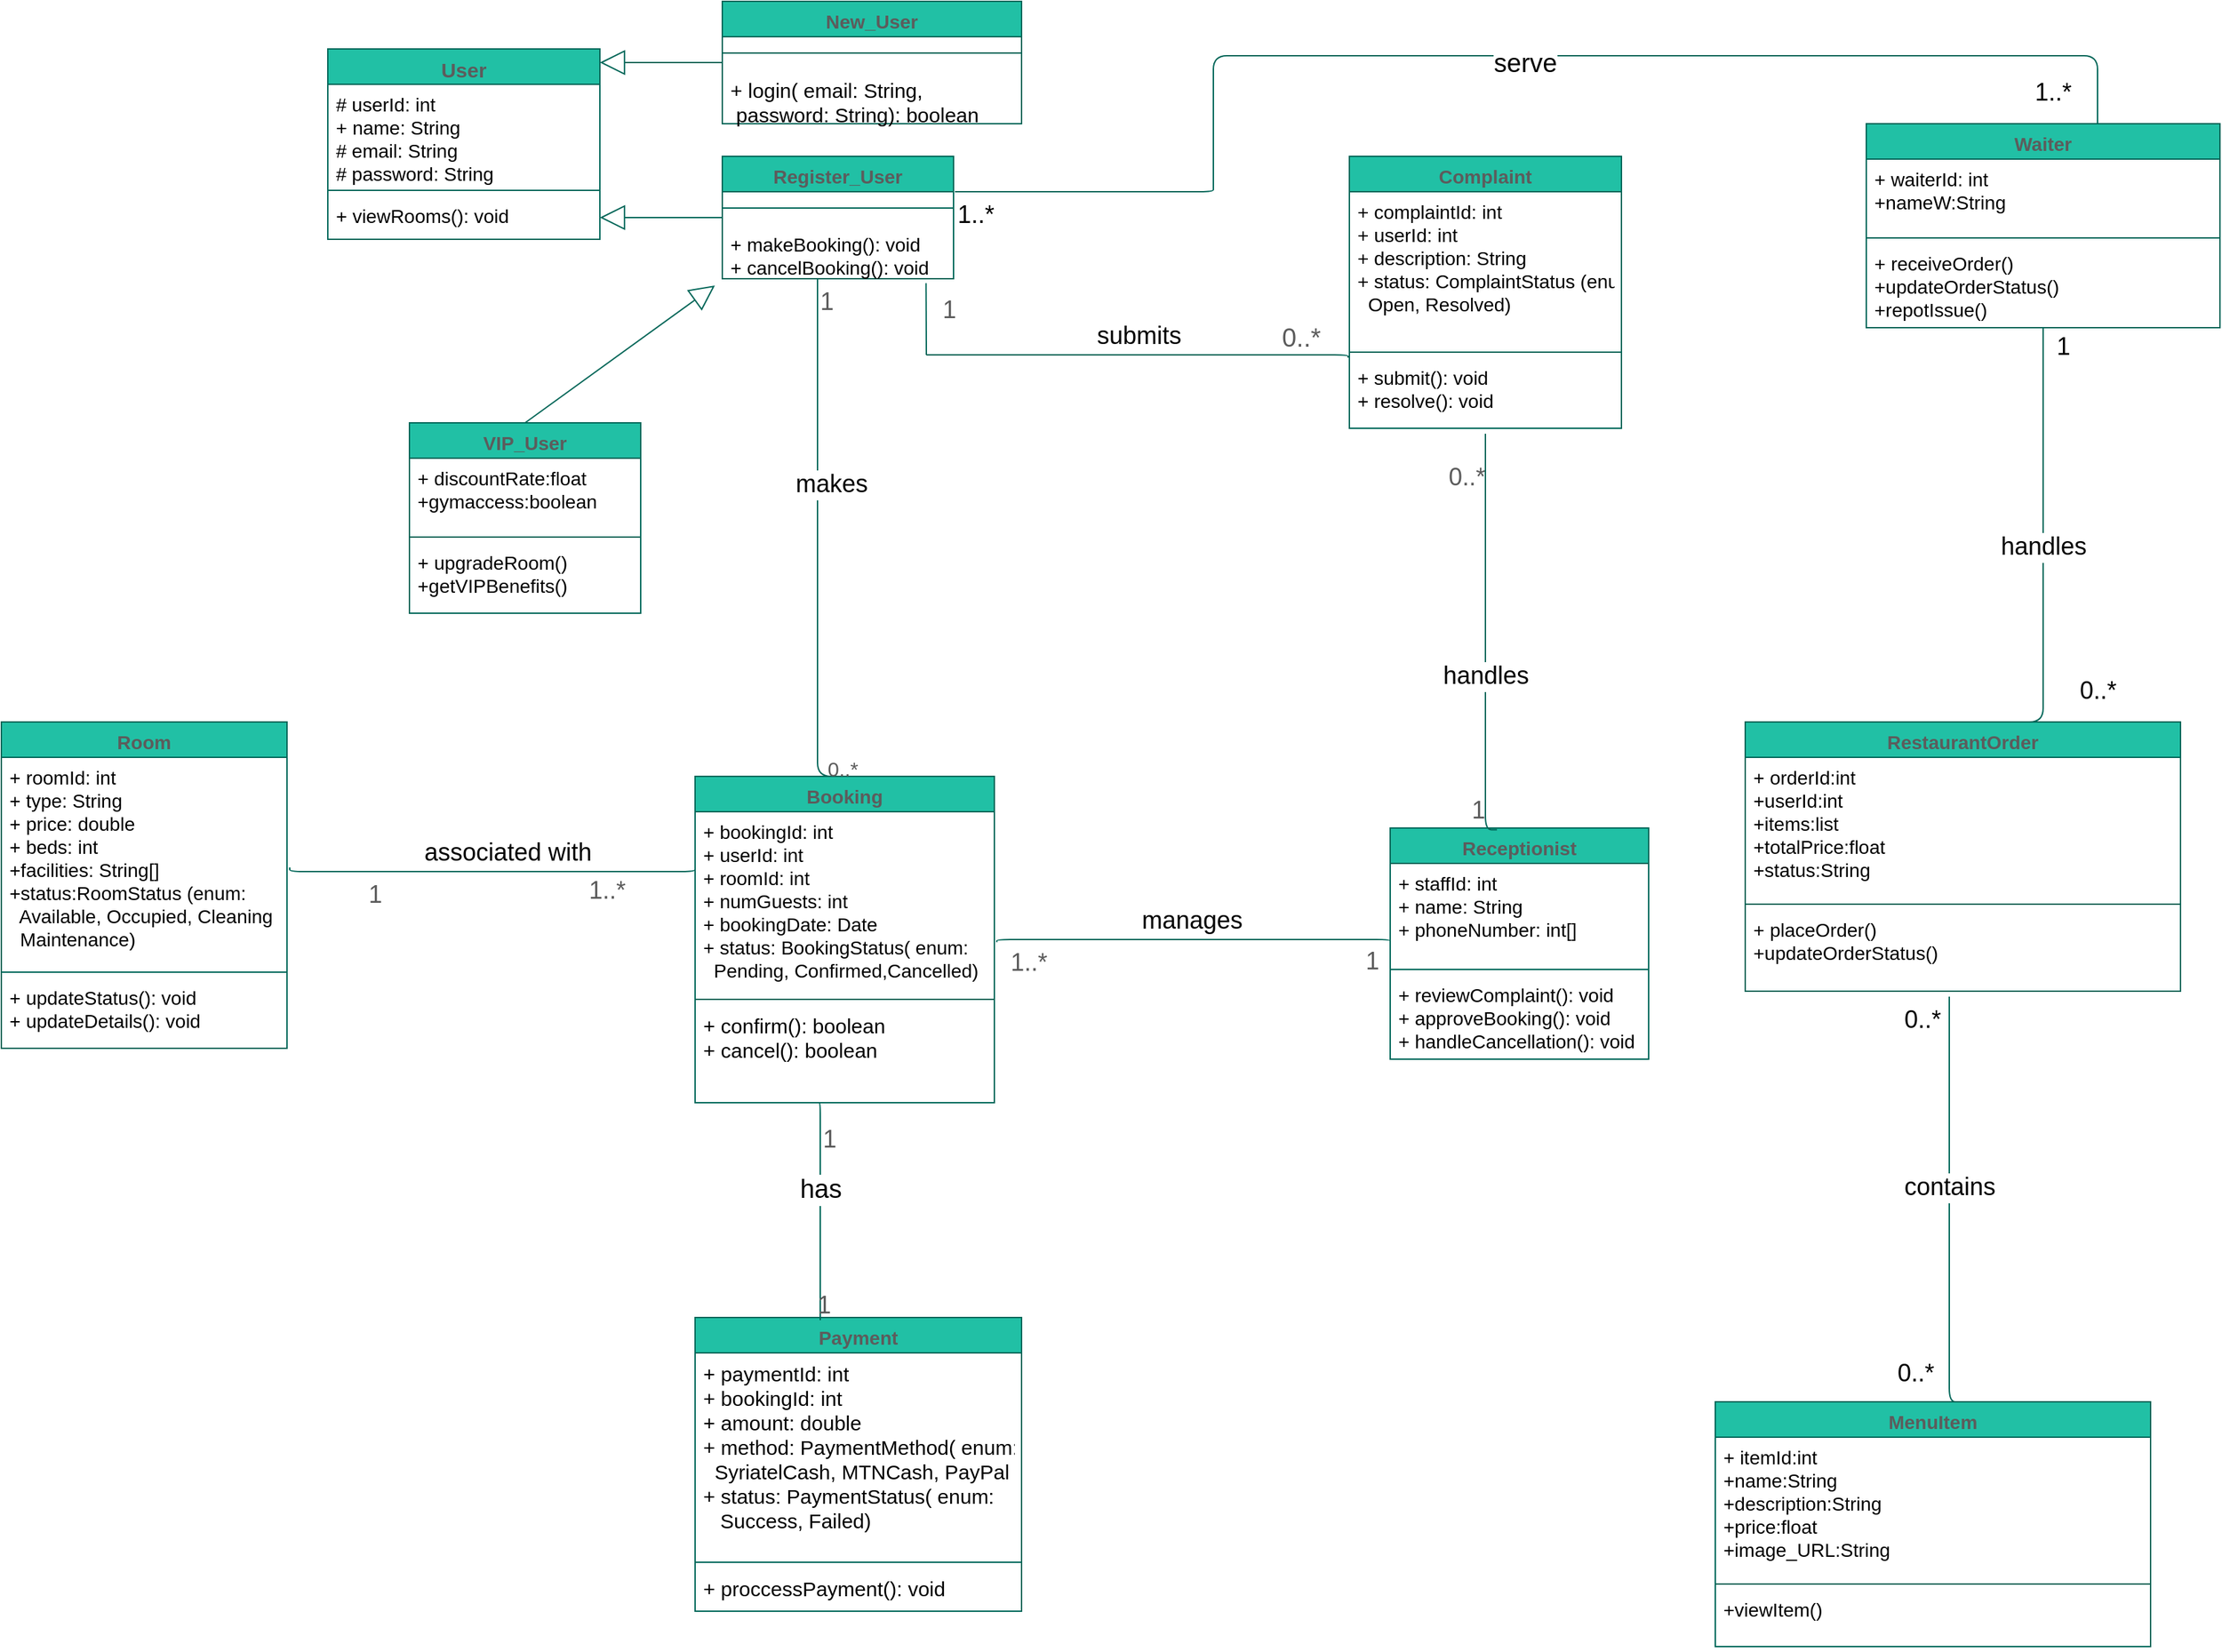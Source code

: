 <mxfile version="14.1.8" type="device"><diagram id="Y1q8_i9VZeEn_VYLSMni" name="Page-1"><mxGraphModel dx="2980" dy="1235" grid="1" gridSize="10" guides="1" tooltips="1" connect="1" arrows="1" fold="1" page="1" pageScale="1" pageWidth="850" pageHeight="1100" math="0" shadow="0"><root><mxCell id="0"/><mxCell id="1" parent="0"/><mxCell id="dWvOHqwT_KeiHxxu5y2F-1" value="Room" style="swimlane;fontStyle=1;align=center;verticalAlign=top;childLayout=stackLayout;horizontal=1;startSize=26;horizontalStack=0;resizeParent=1;resizeParentMax=0;resizeLast=0;collapsible=1;marginBottom=0;fontSize=14;fillColor=#21C0A5;strokeColor=#006658;fontColor=#5C5C5C;" parent="1" vertex="1"><mxGeometry x="-520" y="550" width="210" height="240" as="geometry"/></mxCell><mxCell id="dWvOHqwT_KeiHxxu5y2F-2" value="+ roomId: int&#10;+ type: String&#10;+ price: double&#10;+ beds: int&#10;+facilities: String[]&#10;+status:RoomStatus (enum:&#10;  Available, Occupied, Cleaning&#10;  Maintenance)&#10;" style="text;strokeColor=none;fillColor=none;align=left;verticalAlign=top;spacingLeft=4;spacingRight=4;overflow=hidden;rotatable=0;points=[[0,0.5],[1,0.5]];portConstraint=eastwest;fontSize=14;" parent="dWvOHqwT_KeiHxxu5y2F-1" vertex="1"><mxGeometry y="26" width="210" height="154" as="geometry"/></mxCell><mxCell id="dWvOHqwT_KeiHxxu5y2F-3" value="" style="line;strokeWidth=1;fillColor=none;align=left;verticalAlign=middle;spacingTop=-1;spacingLeft=3;spacingRight=3;rotatable=0;labelPosition=right;points=[];portConstraint=eastwest;strokeColor=#006658;fontColor=#5C5C5C;" parent="dWvOHqwT_KeiHxxu5y2F-1" vertex="1"><mxGeometry y="180" width="210" height="8" as="geometry"/></mxCell><mxCell id="dWvOHqwT_KeiHxxu5y2F-4" value="+ updateStatus(): void&#10;+ updateDetails(): void" style="text;strokeColor=none;fillColor=none;align=left;verticalAlign=top;spacingLeft=4;spacingRight=4;overflow=hidden;rotatable=0;points=[[0,0.5],[1,0.5]];portConstraint=eastwest;fontSize=14;" parent="dWvOHqwT_KeiHxxu5y2F-1" vertex="1"><mxGeometry y="188" width="210" height="52" as="geometry"/></mxCell><mxCell id="dWvOHqwT_KeiHxxu5y2F-5" value="New_User" style="swimlane;fontStyle=1;align=center;verticalAlign=top;childLayout=stackLayout;horizontal=1;startSize=26;horizontalStack=0;resizeParent=1;resizeParentMax=0;resizeLast=0;collapsible=1;marginBottom=0;fontSize=14;fillColor=#21C0A5;strokeColor=#006658;fontColor=#5C5C5C;" parent="1" vertex="1"><mxGeometry x="10" y="20" width="220" height="90" as="geometry"/></mxCell><mxCell id="3VrKQNDNuPOb6Pwf9vE1-2" value="" style="line;strokeWidth=1;fillColor=none;align=left;verticalAlign=middle;spacingTop=-1;spacingLeft=3;spacingRight=3;rotatable=0;labelPosition=right;points=[];portConstraint=eastwest;strokeColor=#006658;fontColor=#5C5C5C;" parent="dWvOHqwT_KeiHxxu5y2F-5" vertex="1"><mxGeometry y="26" width="220" height="24" as="geometry"/></mxCell><mxCell id="dWvOHqwT_KeiHxxu5y2F-6" value="+ login( email: String,&#10; password: String): boolean" style="text;strokeColor=none;fillColor=none;align=left;verticalAlign=top;spacingLeft=4;spacingRight=4;overflow=hidden;rotatable=0;points=[[0,0.5],[1,0.5]];portConstraint=eastwest;fontSize=15;" parent="dWvOHqwT_KeiHxxu5y2F-5" vertex="1"><mxGeometry y="50" width="220" height="40" as="geometry"/></mxCell><mxCell id="dWvOHqwT_KeiHxxu5y2F-9" value="Booking" style="swimlane;fontStyle=1;align=center;verticalAlign=top;childLayout=stackLayout;horizontal=1;startSize=26;horizontalStack=0;resizeParent=1;resizeParentMax=0;resizeLast=0;collapsible=1;marginBottom=0;fontSize=14;fillColor=#21C0A5;strokeColor=#006658;fontColor=#5C5C5C;" parent="1" vertex="1"><mxGeometry x="-10" y="590" width="220" height="240" as="geometry"/></mxCell><mxCell id="dWvOHqwT_KeiHxxu5y2F-10" value="+ bookingId: int&#10;+ userId: int&#10;+ roomId: int&#10;+ numGuests: int&#10;+ bookingDate: Date&#10;+ status: BookingStatus( enum:&#10;  Pending, Confirmed,Cancelled) " style="text;strokeColor=none;fillColor=none;align=left;verticalAlign=top;spacingLeft=4;spacingRight=4;overflow=hidden;rotatable=0;points=[[0,0.5],[1,0.5]];portConstraint=eastwest;fontSize=14;" parent="dWvOHqwT_KeiHxxu5y2F-9" vertex="1"><mxGeometry y="26" width="220" height="134" as="geometry"/></mxCell><mxCell id="dWvOHqwT_KeiHxxu5y2F-11" value="" style="line;strokeWidth=1;fillColor=none;align=left;verticalAlign=middle;spacingTop=-1;spacingLeft=3;spacingRight=3;rotatable=0;labelPosition=right;points=[];portConstraint=eastwest;strokeColor=#006658;fontColor=#5C5C5C;" parent="dWvOHqwT_KeiHxxu5y2F-9" vertex="1"><mxGeometry y="160" width="220" height="8" as="geometry"/></mxCell><mxCell id="dWvOHqwT_KeiHxxu5y2F-12" value="+ confirm(): boolean&#10;+ cancel(): boolean " style="text;strokeColor=none;fillColor=none;align=left;verticalAlign=top;spacingLeft=4;spacingRight=4;overflow=hidden;rotatable=0;points=[[0,0.5],[1,0.5]];portConstraint=eastwest;fontSize=15;" parent="dWvOHqwT_KeiHxxu5y2F-9" vertex="1"><mxGeometry y="168" width="220" height="72" as="geometry"/></mxCell><mxCell id="dWvOHqwT_KeiHxxu5y2F-13" value="Complaint" style="swimlane;fontStyle=1;align=center;verticalAlign=top;childLayout=stackLayout;horizontal=1;startSize=26;horizontalStack=0;resizeParent=1;resizeParentMax=0;resizeLast=0;collapsible=1;marginBottom=0;fontSize=14;fillColor=#21C0A5;strokeColor=#006658;fontColor=#5C5C5C;" parent="1" vertex="1"><mxGeometry x="471" y="134" width="200" height="200" as="geometry"/></mxCell><mxCell id="rPTzQCYyC9vQaq5byMKN-9" value="+ complaintId: int&#10;+ userId: int&#10;+ description: String&#10;+ status: ComplaintStatus (enum:&#10;  Open, Resolved)" style="text;strokeColor=none;fillColor=none;align=left;verticalAlign=top;spacingLeft=4;spacingRight=4;overflow=hidden;rotatable=0;points=[[0,0.5],[1,0.5]];portConstraint=eastwest;fontSize=14;" parent="dWvOHqwT_KeiHxxu5y2F-13" vertex="1"><mxGeometry y="26" width="200" height="114" as="geometry"/></mxCell><mxCell id="dWvOHqwT_KeiHxxu5y2F-15" value="" style="line;strokeWidth=1;fillColor=none;align=left;verticalAlign=middle;spacingTop=-1;spacingLeft=3;spacingRight=3;rotatable=0;labelPosition=right;points=[];portConstraint=eastwest;strokeColor=#006658;fontColor=#5C5C5C;" parent="dWvOHqwT_KeiHxxu5y2F-13" vertex="1"><mxGeometry y="140" width="200" height="8" as="geometry"/></mxCell><mxCell id="dWvOHqwT_KeiHxxu5y2F-16" value="+ submit(): void&#10;+ resolve(): void" style="text;strokeColor=none;fillColor=none;align=left;verticalAlign=top;spacingLeft=4;spacingRight=4;overflow=hidden;rotatable=0;points=[[0,0.5],[1,0.5]];portConstraint=eastwest;fontSize=14;" parent="dWvOHqwT_KeiHxxu5y2F-13" vertex="1"><mxGeometry y="148" width="200" height="52" as="geometry"/></mxCell><mxCell id="dWvOHqwT_KeiHxxu5y2F-17" value="Receptionist" style="swimlane;fontStyle=1;align=center;verticalAlign=top;childLayout=stackLayout;horizontal=1;startSize=26;horizontalStack=0;resizeParent=1;resizeParentMax=0;resizeLast=0;collapsible=1;marginBottom=0;fontSize=14;fillColor=#21C0A5;strokeColor=#006658;fontColor=#5C5C5C;" parent="1" vertex="1"><mxGeometry x="501" y="628" width="190" height="170" as="geometry"/></mxCell><mxCell id="dWvOHqwT_KeiHxxu5y2F-18" value="+ staffId: int&#10;+ name: String&#10;+ phoneNumber: int[]" style="text;strokeColor=none;fillColor=none;align=left;verticalAlign=top;spacingLeft=4;spacingRight=4;overflow=hidden;rotatable=0;points=[[0,0.5],[1,0.5]];portConstraint=eastwest;fontSize=14;" parent="dWvOHqwT_KeiHxxu5y2F-17" vertex="1"><mxGeometry y="26" width="190" height="74" as="geometry"/></mxCell><mxCell id="dWvOHqwT_KeiHxxu5y2F-19" value="" style="line;strokeWidth=1;fillColor=none;align=left;verticalAlign=middle;spacingTop=-1;spacingLeft=3;spacingRight=3;rotatable=0;labelPosition=right;points=[];portConstraint=eastwest;strokeColor=#006658;fontColor=#5C5C5C;" parent="dWvOHqwT_KeiHxxu5y2F-17" vertex="1"><mxGeometry y="100" width="190" height="8" as="geometry"/></mxCell><mxCell id="dWvOHqwT_KeiHxxu5y2F-20" value="+ reviewComplaint(): void&#10;+ approveBooking(): void&#10;+ handleCancellation(): void" style="text;strokeColor=none;fillColor=none;align=left;verticalAlign=top;spacingLeft=4;spacingRight=4;overflow=hidden;rotatable=0;points=[[0,0.5],[1,0.5]];portConstraint=eastwest;fontSize=14;" parent="dWvOHqwT_KeiHxxu5y2F-17" vertex="1"><mxGeometry y="108" width="190" height="62" as="geometry"/></mxCell><mxCell id="dWvOHqwT_KeiHxxu5y2F-21" value="Register_User" style="swimlane;fontStyle=1;align=center;verticalAlign=top;childLayout=stackLayout;horizontal=1;startSize=26;horizontalStack=0;resizeParent=1;resizeParentMax=0;resizeLast=0;collapsible=1;marginBottom=0;fontSize=14;fillColor=#21C0A5;strokeColor=#006658;fontColor=#5C5C5C;" parent="1" vertex="1"><mxGeometry x="10" y="134" width="170" height="90" as="geometry"/></mxCell><mxCell id="3VrKQNDNuPOb6Pwf9vE1-1" value="" style="line;strokeWidth=1;fillColor=none;align=left;verticalAlign=middle;spacingTop=-1;spacingLeft=3;spacingRight=3;rotatable=0;labelPosition=right;points=[];portConstraint=eastwest;strokeColor=#006658;fontColor=#5C5C5C;" parent="dWvOHqwT_KeiHxxu5y2F-21" vertex="1"><mxGeometry y="26" width="170" height="24" as="geometry"/></mxCell><mxCell id="dWvOHqwT_KeiHxxu5y2F-22" value="+ makeBooking(): void&#10;+ cancelBooking(): void" style="text;strokeColor=none;fillColor=none;align=left;verticalAlign=top;spacingLeft=4;spacingRight=4;overflow=hidden;rotatable=0;points=[[0,0.5],[1,0.5]];portConstraint=eastwest;fontSize=14;" parent="dWvOHqwT_KeiHxxu5y2F-21" vertex="1"><mxGeometry y="50" width="170" height="40" as="geometry"/></mxCell><mxCell id="dWvOHqwT_KeiHxxu5y2F-33" value="Payment" style="swimlane;fontStyle=1;align=center;verticalAlign=top;childLayout=stackLayout;horizontal=1;startSize=26;horizontalStack=0;resizeParent=1;resizeParentMax=0;resizeLast=0;collapsible=1;marginBottom=0;fontSize=14;fillColor=#21C0A5;strokeColor=#006658;fontColor=#5C5C5C;" parent="1" vertex="1"><mxGeometry x="-10" y="988" width="240" height="216" as="geometry"/></mxCell><mxCell id="dWvOHqwT_KeiHxxu5y2F-34" value="+ paymentId: int&#10;+ bookingId: int&#10;+ amount: double&#10;+ method: PaymentMethod( enum:&#10;  SyriatelCash, MTNCash, PayPal ) &#10;+ status: PaymentStatus( enum:&#10;   Success, Failed)" style="text;strokeColor=none;fillColor=none;align=left;verticalAlign=top;spacingLeft=4;spacingRight=4;overflow=hidden;rotatable=0;points=[[0,0.5],[1,0.5]];portConstraint=eastwest;fontSize=15;" parent="dWvOHqwT_KeiHxxu5y2F-33" vertex="1"><mxGeometry y="26" width="240" height="150" as="geometry"/></mxCell><mxCell id="dWvOHqwT_KeiHxxu5y2F-35" value="" style="line;strokeWidth=1;fillColor=none;align=left;verticalAlign=middle;spacingTop=-1;spacingLeft=3;spacingRight=3;rotatable=0;labelPosition=right;points=[];portConstraint=eastwest;strokeColor=#006658;fontColor=#5C5C5C;" parent="dWvOHqwT_KeiHxxu5y2F-33" vertex="1"><mxGeometry y="176" width="240" height="8" as="geometry"/></mxCell><mxCell id="dWvOHqwT_KeiHxxu5y2F-36" value="+ proccessPayment(): void" style="text;strokeColor=none;fillColor=none;align=left;verticalAlign=top;spacingLeft=4;spacingRight=4;overflow=hidden;rotatable=0;points=[[0,0.5],[1,0.5]];portConstraint=eastwest;fontSize=15;" parent="dWvOHqwT_KeiHxxu5y2F-33" vertex="1"><mxGeometry y="184" width="240" height="32" as="geometry"/></mxCell><mxCell id="dWvOHqwT_KeiHxxu5y2F-41" value="User" style="swimlane;fontStyle=1;align=center;verticalAlign=top;childLayout=stackLayout;horizontal=1;startSize=26;horizontalStack=0;resizeParent=1;resizeParentMax=0;resizeLast=0;collapsible=1;marginBottom=0;fontSize=15;fillColor=#21C0A5;strokeColor=#006658;fontColor=#5C5C5C;" parent="1" vertex="1"><mxGeometry x="-280" y="55" width="200" height="140" as="geometry"/></mxCell><mxCell id="dWvOHqwT_KeiHxxu5y2F-42" value="# userId: int&#10;+ name: String&#10;# email: String&#10;# password: String" style="text;strokeColor=none;fillColor=none;align=left;verticalAlign=top;spacingLeft=4;spacingRight=4;overflow=hidden;rotatable=0;points=[[0,0.5],[1,0.5]];portConstraint=eastwest;fontSize=14;" parent="dWvOHqwT_KeiHxxu5y2F-41" vertex="1"><mxGeometry y="26" width="200" height="74" as="geometry"/></mxCell><mxCell id="dWvOHqwT_KeiHxxu5y2F-43" value="" style="line;strokeWidth=1;fillColor=none;align=left;verticalAlign=middle;spacingTop=-1;spacingLeft=3;spacingRight=3;rotatable=0;labelPosition=right;points=[];portConstraint=eastwest;strokeColor=#006658;fontColor=#5C5C5C;" parent="dWvOHqwT_KeiHxxu5y2F-41" vertex="1"><mxGeometry y="100" width="200" height="8" as="geometry"/></mxCell><mxCell id="dWvOHqwT_KeiHxxu5y2F-44" value="+ viewRooms(): void&#10;" style="text;strokeColor=none;fillColor=none;align=left;verticalAlign=top;spacingLeft=4;spacingRight=4;overflow=hidden;rotatable=0;points=[[0,0.5],[1,0.5]];portConstraint=eastwest;fontSize=14;" parent="dWvOHqwT_KeiHxxu5y2F-41" vertex="1"><mxGeometry y="108" width="200" height="32" as="geometry"/></mxCell><mxCell id="SFLS0e352bpf1JGbI5uX-3" value="Extends" style="endArrow=block;endSize=16;endFill=0;html=1;noLabel=1;fontColor=#5C5C5C;exitX=0;exitY=0.5;exitDx=0;exitDy=0;entryX=1;entryY=0.5;entryDx=0;entryDy=0;strokeColor=#006658;" parent="1" source="dWvOHqwT_KeiHxxu5y2F-21" target="dWvOHqwT_KeiHxxu5y2F-44" edge="1"><mxGeometry x="-0.104" y="-12" width="160" relative="1" as="geometry"><mxPoint x="260" y="270" as="sourcePoint"/><mxPoint x="220" y="174" as="targetPoint"/><mxPoint as="offset"/></mxGeometry></mxCell><mxCell id="SFLS0e352bpf1JGbI5uX-1" value="Extends" style="endArrow=block;endSize=16;endFill=0;html=1;noLabel=1;fontColor=#5C5C5C;exitX=0;exitY=0.5;exitDx=0;exitDy=0;strokeColor=#006658;" parent="1" source="dWvOHqwT_KeiHxxu5y2F-5" edge="1"><mxGeometry width="160" relative="1" as="geometry"><mxPoint x="70" y="270" as="sourcePoint"/><mxPoint x="-80" y="65" as="targetPoint"/></mxGeometry></mxCell><mxCell id="SFLS0e352bpf1JGbI5uX-4" value="&lt;font style=&quot;font-size: 18px&quot; color=&quot;#000000&quot;&gt;associated with&lt;/font&gt;" style="verticalAlign=bottom;html=1;endArrow=none;edgeStyle=orthogonalEdgeStyle;fontColor=#5C5C5C;strokeColor=#006658;" parent="1" edge="1"><mxGeometry x="0.067" relative="1" as="geometry"><mxPoint x="-308" y="657" as="sourcePoint"/><mxPoint x="-10" y="657" as="targetPoint"/><Array as="points"><mxPoint x="-10" y="660"/></Array><mxPoint x="1" as="offset"/></mxGeometry></mxCell><mxCell id="SFLS0e352bpf1JGbI5uX-5" value="&lt;font style=&quot;font-size: 18px&quot;&gt;1..*&lt;/font&gt;" style="resizable=0;html=1;align=left;verticalAlign=top;labelBackgroundColor=none;fontSize=15;fillColor=#21C0A5;strokeColor=#006658;fontColor=#5C5C5C;" parent="SFLS0e352bpf1JGbI5uX-4" connectable="0" vertex="1"><mxGeometry x="-1" relative="1" as="geometry"><mxPoint x="218.48" y="0.38" as="offset"/></mxGeometry></mxCell><mxCell id="SFLS0e352bpf1JGbI5uX-6" value="property2" style="resizable=0;html=1;align=left;verticalAlign=bottom;labelBackgroundColor=none;fontSize=10;noLabel=1;fontColor=#5C5C5C;fillColor=#21C0A5;strokeColor=#006658;" parent="SFLS0e352bpf1JGbI5uX-4" connectable="0" vertex="1"><mxGeometry x="-1" relative="1" as="geometry"/></mxCell><mxCell id="SFLS0e352bpf1JGbI5uX-7" value="&lt;font style=&quot;font-size: 18px&quot;&gt;1&lt;/font&gt;" style="resizable=0;html=1;align=right;verticalAlign=top;labelBackgroundColor=none;fontSize=10;fillColor=#21C0A5;strokeColor=#006658;fontColor=#5C5C5C;" parent="SFLS0e352bpf1JGbI5uX-4" connectable="0" vertex="1"><mxGeometry x="0.9" relative="1" as="geometry"><mxPoint x="-217.12" as="offset"/></mxGeometry></mxCell><mxCell id="SFLS0e352bpf1JGbI5uX-8" value="property1" style="resizable=0;html=1;align=right;verticalAlign=bottom;labelBackgroundColor=none;fontSize=10;noLabel=1;fontColor=#5C5C5C;fillColor=#21C0A5;strokeColor=#006658;" parent="SFLS0e352bpf1JGbI5uX-4" connectable="0" vertex="1"><mxGeometry x="0.9" relative="1" as="geometry"><mxPoint y="88" as="offset"/></mxGeometry></mxCell><mxCell id="SFLS0e352bpf1JGbI5uX-10" value="&lt;font style=&quot;font-size: 18px;&quot;&gt;makes&lt;/font&gt;" style="verticalAlign=bottom;html=1;endArrow=none;edgeStyle=orthogonalEdgeStyle;entryX=0.5;entryY=0;entryDx=0;entryDy=0;fontSize=18;strokeColor=#006658;" parent="1" target="dWvOHqwT_KeiHxxu5y2F-9" edge="1"><mxGeometry x="-0.14" y="10" relative="1" as="geometry"><mxPoint x="80" y="224" as="sourcePoint"/><mxPoint x="609" y="310" as="targetPoint"/><mxPoint y="-1" as="offset"/><Array as="points"><mxPoint x="80" y="590"/></Array></mxGeometry></mxCell><mxCell id="SFLS0e352bpf1JGbI5uX-11" value="&lt;font style=&quot;font-size: 18px&quot;&gt;1&lt;/font&gt;" style="resizable=0;html=1;align=left;verticalAlign=top;labelBackgroundColor=none;fontSize=10;fillColor=#21C0A5;strokeColor=#006658;fontColor=#5C5C5C;" parent="SFLS0e352bpf1JGbI5uX-10" connectable="0" vertex="1"><mxGeometry x="-1" relative="1" as="geometry"/></mxCell><mxCell id="SFLS0e352bpf1JGbI5uX-12" value="" style="resizable=0;html=1;align=left;verticalAlign=bottom;labelBackgroundColor=none;fontSize=10;fillColor=#21C0A5;strokeColor=#006658;fontColor=#5C5C5C;" parent="SFLS0e352bpf1JGbI5uX-10" connectable="0" vertex="1"><mxGeometry x="-1" relative="1" as="geometry"/></mxCell><mxCell id="SFLS0e352bpf1JGbI5uX-13" value="&lt;font style=&quot;font-size: 15px&quot;&gt;&amp;nbsp;0..*&lt;/font&gt;" style="resizable=0;html=1;align=right;verticalAlign=top;labelBackgroundColor=none;fontSize=10;fillColor=#21C0A5;strokeColor=#006658;fontColor=#5C5C5C;" parent="SFLS0e352bpf1JGbI5uX-10" connectable="0" vertex="1"><mxGeometry x="0.9" relative="1" as="geometry"><mxPoint x="30" y="-21.18" as="offset"/></mxGeometry></mxCell><mxCell id="SFLS0e352bpf1JGbI5uX-14" value="" style="resizable=0;html=1;align=right;verticalAlign=bottom;labelBackgroundColor=none;fontSize=10;fillColor=#21C0A5;strokeColor=#006658;fontColor=#5C5C5C;" parent="SFLS0e352bpf1JGbI5uX-10" connectable="0" vertex="1"><mxGeometry x="0.9" relative="1" as="geometry"/></mxCell><mxCell id="SFLS0e352bpf1JGbI5uX-15" value="&lt;font style=&quot;font-size: 19px;&quot;&gt;has&lt;/font&gt;" style="verticalAlign=bottom;html=1;endArrow=none;edgeStyle=orthogonalEdgeStyle;fontSize=19;strokeColor=#006658;" parent="1" edge="1"><mxGeometry relative="1" as="geometry"><mxPoint x="82" y="830" as="sourcePoint"/><mxPoint x="82" y="990" as="targetPoint"/><Array as="points"><mxPoint x="80" y="830"/><mxPoint x="82" y="830"/></Array></mxGeometry></mxCell><mxCell id="SFLS0e352bpf1JGbI5uX-16" value="&lt;font style=&quot;font-size: 18px&quot;&gt;1&lt;/font&gt;" style="resizable=0;html=1;align=left;verticalAlign=top;labelBackgroundColor=none;fontSize=10;fillColor=#21C0A5;strokeColor=#006658;fontColor=#5C5C5C;" parent="SFLS0e352bpf1JGbI5uX-15" connectable="0" vertex="1"><mxGeometry x="-1" relative="1" as="geometry"><mxPoint y="10" as="offset"/></mxGeometry></mxCell><mxCell id="SFLS0e352bpf1JGbI5uX-17" value="&lt;font color=&quot;#ffffff&quot;&gt;property2&lt;/font&gt;" style="resizable=0;html=1;align=left;verticalAlign=bottom;labelBackgroundColor=none;fontSize=10;fillColor=#21C0A5;strokeColor=#006658;fontColor=#5C5C5C;" parent="SFLS0e352bpf1JGbI5uX-15" connectable="0" vertex="1"><mxGeometry x="-1" relative="1" as="geometry"/></mxCell><mxCell id="SFLS0e352bpf1JGbI5uX-18" value="" style="resizable=0;html=1;align=right;verticalAlign=top;labelBackgroundColor=none;fontSize=10;fillColor=#21C0A5;strokeColor=#006658;fontColor=#5C5C5C;" parent="SFLS0e352bpf1JGbI5uX-15" connectable="0" vertex="1"><mxGeometry x="0.9" relative="1" as="geometry"/></mxCell><mxCell id="SFLS0e352bpf1JGbI5uX-19" value="&lt;font style=&quot;font-size: 18px&quot;&gt;1&lt;/font&gt;" style="resizable=0;html=1;align=right;verticalAlign=bottom;labelBackgroundColor=none;fontSize=15;fillColor=#21C0A5;strokeColor=#006658;fontColor=#5C5C5C;" parent="SFLS0e352bpf1JGbI5uX-15" connectable="0" vertex="1"><mxGeometry x="0.9" relative="1" as="geometry"><mxPoint x="8" y="10.33" as="offset"/></mxGeometry></mxCell><mxCell id="SFLS0e352bpf1JGbI5uX-20" value="&lt;font style=&quot;font-size: 18px&quot;&gt;submits&lt;/font&gt;" style="verticalAlign=bottom;html=1;endArrow=none;edgeStyle=orthogonalEdgeStyle;fontSize=15;strokeColor=#006658;" parent="1" edge="1"><mxGeometry relative="1" as="geometry"><mxPoint x="160" y="280" as="sourcePoint"/><mxPoint x="470" y="282" as="targetPoint"/><Array as="points"><mxPoint x="470" y="280"/><mxPoint x="470" y="282"/></Array></mxGeometry></mxCell><mxCell id="SFLS0e352bpf1JGbI5uX-21" value="&lt;font style=&quot;font-size: 18px&quot;&gt;1&lt;/font&gt;" style="resizable=0;html=1;align=left;verticalAlign=top;labelBackgroundColor=none;fontSize=10;fillColor=#21C0A5;strokeColor=#006658;fontColor=#5C5C5C;" parent="SFLS0e352bpf1JGbI5uX-20" connectable="0" vertex="1"><mxGeometry x="-1" relative="1" as="geometry"><mxPoint x="10" y="-50" as="offset"/></mxGeometry></mxCell><mxCell id="SFLS0e352bpf1JGbI5uX-22" value="" style="resizable=0;html=1;align=left;verticalAlign=bottom;labelBackgroundColor=none;fontSize=10;fillColor=#21C0A5;strokeColor=#006658;fontColor=#5C5C5C;" parent="SFLS0e352bpf1JGbI5uX-20" connectable="0" vertex="1"><mxGeometry x="-1" relative="1" as="geometry"/></mxCell><mxCell id="SFLS0e352bpf1JGbI5uX-23" value="&lt;font style=&quot;font-size: 19px&quot;&gt;0..*&lt;/font&gt;" style="resizable=0;html=1;align=right;verticalAlign=top;labelBackgroundColor=none;fontSize=10;fillColor=#21C0A5;strokeColor=#006658;fontColor=#5C5C5C;" parent="SFLS0e352bpf1JGbI5uX-20" connectable="0" vertex="1"><mxGeometry x="0.9" relative="1" as="geometry"><mxPoint x="-6.0" y="-30" as="offset"/></mxGeometry></mxCell><mxCell id="SFLS0e352bpf1JGbI5uX-24" value="" style="resizable=0;html=1;align=right;verticalAlign=bottom;labelBackgroundColor=none;fontSize=10;fillColor=#21C0A5;strokeColor=#006658;fontColor=#5C5C5C;" parent="SFLS0e352bpf1JGbI5uX-20" connectable="0" vertex="1"><mxGeometry x="0.9" relative="1" as="geometry"><mxPoint x="-289" y="-4" as="offset"/></mxGeometry></mxCell><mxCell id="SFLS0e352bpf1JGbI5uX-29" value="&lt;font style=&quot;font-size: 18px&quot;&gt;manages&lt;/font&gt;" style="verticalAlign=bottom;html=1;endArrow=none;edgeStyle=orthogonalEdgeStyle;fontSize=15;entryX=1.008;entryY=0.716;entryDx=0;entryDy=0;entryPerimeter=0;strokeColor=#006658;" parent="1" target="dWvOHqwT_KeiHxxu5y2F-10" edge="1"><mxGeometry x="0.005" relative="1" as="geometry"><mxPoint x="501" y="712" as="sourcePoint"/><mxPoint x="220" y="710" as="targetPoint"/><Array as="points"><mxPoint x="501" y="710"/><mxPoint x="212" y="710"/></Array><mxPoint x="-1" as="offset"/></mxGeometry></mxCell><mxCell id="SFLS0e352bpf1JGbI5uX-30" value="&lt;font style=&quot;font-size: 18px&quot;&gt;1&lt;/font&gt;" style="resizable=0;html=1;align=left;verticalAlign=top;labelBackgroundColor=none;fontSize=15;fillColor=#21C0A5;strokeColor=#006658;fontColor=#5C5C5C;" parent="SFLS0e352bpf1JGbI5uX-29" connectable="0" vertex="1"><mxGeometry x="-1" relative="1" as="geometry"><mxPoint x="-20" y="-3" as="offset"/></mxGeometry></mxCell><mxCell id="SFLS0e352bpf1JGbI5uX-31" value="" style="resizable=0;html=1;align=left;verticalAlign=bottom;labelBackgroundColor=none;fontSize=10;fillColor=#21C0A5;strokeColor=#006658;fontColor=#5C5C5C;" parent="SFLS0e352bpf1JGbI5uX-29" connectable="0" vertex="1"><mxGeometry x="-1" relative="1" as="geometry"><mxPoint x="-50" y="-13" as="offset"/></mxGeometry></mxCell><mxCell id="SFLS0e352bpf1JGbI5uX-32" value="&lt;font style=&quot;font-size: 18px&quot;&gt;&amp;nbsp;1..*&lt;/font&gt;" style="resizable=0;html=1;align=right;verticalAlign=top;labelBackgroundColor=none;fontSize=10;fillColor=#21C0A5;strokeColor=#006658;fontColor=#5C5C5C;" parent="SFLS0e352bpf1JGbI5uX-29" connectable="0" vertex="1"><mxGeometry x="0.9" relative="1" as="geometry"><mxPoint x="25.14" as="offset"/></mxGeometry></mxCell><mxCell id="SFLS0e352bpf1JGbI5uX-33" value="" style="resizable=0;html=1;align=right;verticalAlign=bottom;labelBackgroundColor=none;fontSize=10;fillColor=#21C0A5;strokeColor=#006658;fontColor=#5C5C5C;" parent="SFLS0e352bpf1JGbI5uX-29" connectable="0" vertex="1"><mxGeometry x="0.9" relative="1" as="geometry"/></mxCell><mxCell id="SFLS0e352bpf1JGbI5uX-38" value="&lt;font style=&quot;font-size: 18px&quot; color=&quot;#000000&quot;&gt;handles&lt;/font&gt;" style="verticalAlign=bottom;html=1;endArrow=none;edgeStyle=orthogonalEdgeStyle;fontSize=15;fontColor=#5C5C5C;exitX=0.413;exitY=0.007;exitDx=0;exitDy=0;exitPerimeter=0;entryX=0.5;entryY=1.077;entryDx=0;entryDy=0;entryPerimeter=0;strokeColor=#006658;" parent="1" source="dWvOHqwT_KeiHxxu5y2F-17" target="dWvOHqwT_KeiHxxu5y2F-16" edge="1"><mxGeometry x="-0.28" relative="1" as="geometry"><mxPoint x="480" y="506" as="sourcePoint"/><mxPoint x="571" y="498" as="targetPoint"/><Array as="points"><mxPoint x="571" y="398"/><mxPoint x="571" y="398"/></Array><mxPoint as="offset"/></mxGeometry></mxCell><mxCell id="SFLS0e352bpf1JGbI5uX-39" value="&lt;font style=&quot;font-size: 18px&quot;&gt;1&lt;/font&gt;" style="resizable=0;html=1;align=left;verticalAlign=top;labelBackgroundColor=none;fontSize=10;fillColor=#21C0A5;strokeColor=#006658;fontColor=#5C5C5C;" parent="SFLS0e352bpf1JGbI5uX-38" connectable="0" vertex="1"><mxGeometry x="-1" relative="1" as="geometry"><mxPoint x="-20.21" y="-31.12" as="offset"/></mxGeometry></mxCell><mxCell id="SFLS0e352bpf1JGbI5uX-40" value="" style="resizable=0;html=1;align=left;verticalAlign=bottom;labelBackgroundColor=none;fontSize=10;fillColor=#21C0A5;strokeColor=#006658;fontColor=#5C5C5C;" parent="SFLS0e352bpf1JGbI5uX-38" connectable="0" vertex="1"><mxGeometry x="-1" relative="1" as="geometry"/></mxCell><mxCell id="SFLS0e352bpf1JGbI5uX-41" value="&lt;font style=&quot;font-size: 18px&quot;&gt;0..*&lt;/font&gt;" style="resizable=0;html=1;align=right;verticalAlign=top;labelBackgroundColor=none;fontSize=10;fillColor=#21C0A5;strokeColor=#006658;fontColor=#5C5C5C;" parent="SFLS0e352bpf1JGbI5uX-38" connectable="0" vertex="1"><mxGeometry x="0.9" relative="1" as="geometry"/></mxCell><mxCell id="SFLS0e352bpf1JGbI5uX-42" value="" style="resizable=0;html=1;align=right;verticalAlign=bottom;labelBackgroundColor=none;fontSize=10;fillColor=#21C0A5;strokeColor=#006658;fontColor=#5C5C5C;" parent="SFLS0e352bpf1JGbI5uX-38" connectable="0" vertex="1"><mxGeometry x="0.9" relative="1" as="geometry"/></mxCell><mxCell id="rPTzQCYyC9vQaq5byMKN-1" value="VIP_User" style="swimlane;fontStyle=1;align=center;verticalAlign=top;childLayout=stackLayout;horizontal=1;startSize=26;horizontalStack=0;resizeParent=1;resizeParentMax=0;resizeLast=0;collapsible=1;marginBottom=0;fontSize=14;fillColor=#21C0A5;strokeColor=#006658;fontColor=#5C5C5C;" parent="1" vertex="1"><mxGeometry x="-220" y="330" width="170" height="140" as="geometry"/></mxCell><mxCell id="rPTzQCYyC9vQaq5byMKN-2" value="+ discountRate:float&#10;+gymaccess:boolean&#10;" style="text;strokeColor=none;fillColor=none;align=left;verticalAlign=top;spacingLeft=4;spacingRight=4;overflow=hidden;rotatable=0;points=[[0,0.5],[1,0.5]];portConstraint=eastwest;fontSize=14;" parent="rPTzQCYyC9vQaq5byMKN-1" vertex="1"><mxGeometry y="26" width="170" height="54" as="geometry"/></mxCell><mxCell id="rPTzQCYyC9vQaq5byMKN-3" value="" style="line;strokeWidth=1;fillColor=none;align=left;verticalAlign=middle;spacingTop=-1;spacingLeft=3;spacingRight=3;rotatable=0;labelPosition=right;points=[];portConstraint=eastwest;strokeColor=#006658;fontColor=#5C5C5C;" parent="rPTzQCYyC9vQaq5byMKN-1" vertex="1"><mxGeometry y="80" width="170" height="8" as="geometry"/></mxCell><mxCell id="rPTzQCYyC9vQaq5byMKN-4" value="+ upgradeRoom()&#10;+getVIPBenefits()" style="text;strokeColor=none;fillColor=none;align=left;verticalAlign=top;spacingLeft=4;spacingRight=4;overflow=hidden;rotatable=0;points=[[0,0.5],[1,0.5]];portConstraint=eastwest;fontSize=14;" parent="rPTzQCYyC9vQaq5byMKN-1" vertex="1"><mxGeometry y="88" width="170" height="52" as="geometry"/></mxCell><mxCell id="rPTzQCYyC9vQaq5byMKN-6" value="Extends" style="endArrow=block;endSize=16;endFill=0;html=1;noLabel=1;fontColor=#5C5C5C;strokeColor=#006658;entryX=-0.032;entryY=1.125;entryDx=0;entryDy=0;entryPerimeter=0;exitX=0.5;exitY=0;exitDx=0;exitDy=0;" parent="1" target="dWvOHqwT_KeiHxxu5y2F-22" edge="1" source="rPTzQCYyC9vQaq5byMKN-1"><mxGeometry width="160" relative="1" as="geometry"><mxPoint x="-180" y="320" as="sourcePoint"/><mxPoint x="200" y="180" as="targetPoint"/></mxGeometry></mxCell><mxCell id="rPTzQCYyC9vQaq5byMKN-8" value="" style="endArrow=none;html=1;entryX=0.881;entryY=1.081;entryDx=0;entryDy=0;entryPerimeter=0;strokeColor=#006658;fontColor=#5C5C5C;" parent="1" target="dWvOHqwT_KeiHxxu5y2F-22" edge="1"><mxGeometry width="50" height="50" relative="1" as="geometry"><mxPoint x="160" y="280" as="sourcePoint"/><mxPoint x="160" y="230" as="targetPoint"/></mxGeometry></mxCell><mxCell id="vHmTtY2wmUMzesbN5kY2-1" value="RestaurantOrder" style="swimlane;fontStyle=1;align=center;verticalAlign=top;childLayout=stackLayout;horizontal=1;startSize=26;horizontalStack=0;resizeParent=1;resizeParentMax=0;resizeLast=0;collapsible=1;marginBottom=0;fontSize=14;fillColor=#21C0A5;strokeColor=#006658;fontColor=#5C5C5C;" parent="1" vertex="1"><mxGeometry x="762" y="550" width="320" height="198" as="geometry"/></mxCell><mxCell id="vHmTtY2wmUMzesbN5kY2-2" value="+ orderId:int&#10;+userId:int&#10;+items:list&#10;+totalPrice:float&#10;+status:String" style="text;strokeColor=none;fillColor=none;align=left;verticalAlign=top;spacingLeft=4;spacingRight=4;overflow=hidden;rotatable=0;points=[[0,0.5],[1,0.5]];portConstraint=eastwest;fontSize=14;" parent="vHmTtY2wmUMzesbN5kY2-1" vertex="1"><mxGeometry y="26" width="320" height="104" as="geometry"/></mxCell><mxCell id="vHmTtY2wmUMzesbN5kY2-3" value="" style="line;strokeWidth=1;fillColor=none;align=left;verticalAlign=middle;spacingTop=-1;spacingLeft=3;spacingRight=3;rotatable=0;labelPosition=right;points=[];portConstraint=eastwest;strokeColor=#006658;fontColor=#5C5C5C;" parent="vHmTtY2wmUMzesbN5kY2-1" vertex="1"><mxGeometry y="130" width="320" height="8" as="geometry"/></mxCell><mxCell id="vHmTtY2wmUMzesbN5kY2-4" value="+ placeOrder()&#10;+updateOrderStatus()" style="text;strokeColor=none;fillColor=none;align=left;verticalAlign=top;spacingLeft=4;spacingRight=4;overflow=hidden;rotatable=0;points=[[0,0.5],[1,0.5]];portConstraint=eastwest;fontSize=14;" parent="vHmTtY2wmUMzesbN5kY2-1" vertex="1"><mxGeometry y="138" width="320" height="60" as="geometry"/></mxCell><mxCell id="vHmTtY2wmUMzesbN5kY2-5" value="MenuItem" style="swimlane;fontStyle=1;align=center;verticalAlign=top;childLayout=stackLayout;horizontal=1;startSize=26;horizontalStack=0;resizeParent=1;resizeParentMax=0;resizeLast=0;collapsible=1;marginBottom=0;fontSize=14;fillColor=#21C0A5;strokeColor=#006658;fontColor=#5C5C5C;" parent="1" vertex="1"><mxGeometry x="740" y="1050" width="320" height="180" as="geometry"/></mxCell><mxCell id="vHmTtY2wmUMzesbN5kY2-6" value="+ itemId:int&#10;+name:String&#10;+description:String&#10;+price:float&#10;+image_URL:String" style="text;strokeColor=none;fillColor=none;align=left;verticalAlign=top;spacingLeft=4;spacingRight=4;overflow=hidden;rotatable=0;points=[[0,0.5],[1,0.5]];portConstraint=eastwest;fontSize=14;" parent="vHmTtY2wmUMzesbN5kY2-5" vertex="1"><mxGeometry y="26" width="320" height="104" as="geometry"/></mxCell><mxCell id="vHmTtY2wmUMzesbN5kY2-7" value="" style="line;strokeWidth=1;fillColor=none;align=left;verticalAlign=middle;spacingTop=-1;spacingLeft=3;spacingRight=3;rotatable=0;labelPosition=right;points=[];portConstraint=eastwest;strokeColor=#006658;fontColor=#5C5C5C;" parent="vHmTtY2wmUMzesbN5kY2-5" vertex="1"><mxGeometry y="130" width="320" height="8" as="geometry"/></mxCell><mxCell id="vHmTtY2wmUMzesbN5kY2-8" value="+viewItem()" style="text;strokeColor=none;fillColor=none;align=left;verticalAlign=top;spacingLeft=4;spacingRight=4;overflow=hidden;rotatable=0;points=[[0,0.5],[1,0.5]];portConstraint=eastwest;fontSize=14;" parent="vHmTtY2wmUMzesbN5kY2-5" vertex="1"><mxGeometry y="138" width="320" height="42" as="geometry"/></mxCell><mxCell id="vHmTtY2wmUMzesbN5kY2-9" value="Waiter" style="swimlane;fontStyle=1;align=center;verticalAlign=top;childLayout=stackLayout;horizontal=1;startSize=26;horizontalStack=0;resizeParent=1;resizeParentMax=0;resizeLast=0;collapsible=1;marginBottom=0;fontSize=14;fillColor=#21C0A5;strokeColor=#006658;fontColor=#5C5C5C;" parent="1" vertex="1"><mxGeometry x="851" y="110" width="260" height="150" as="geometry"/></mxCell><mxCell id="vHmTtY2wmUMzesbN5kY2-10" value="+ waiterId: int &#10;+nameW:String" style="text;strokeColor=none;fillColor=none;align=left;verticalAlign=top;spacingLeft=4;spacingRight=4;overflow=hidden;rotatable=0;points=[[0,0.5],[1,0.5]];portConstraint=eastwest;fontSize=14;" parent="vHmTtY2wmUMzesbN5kY2-9" vertex="1"><mxGeometry y="26" width="260" height="54" as="geometry"/></mxCell><mxCell id="vHmTtY2wmUMzesbN5kY2-11" value="" style="line;strokeWidth=1;fillColor=none;align=left;verticalAlign=middle;spacingTop=-1;spacingLeft=3;spacingRight=3;rotatable=0;labelPosition=right;points=[];portConstraint=eastwest;strokeColor=#006658;fontColor=#5C5C5C;" parent="vHmTtY2wmUMzesbN5kY2-9" vertex="1"><mxGeometry y="80" width="260" height="8" as="geometry"/></mxCell><mxCell id="vHmTtY2wmUMzesbN5kY2-12" value="+ receiveOrder()&#10;+updateOrderStatus()&#10;+repotIssue()" style="text;strokeColor=none;fillColor=none;align=left;verticalAlign=top;spacingLeft=4;spacingRight=4;overflow=hidden;rotatable=0;points=[[0,0.5],[1,0.5]];portConstraint=eastwest;fontSize=14;" parent="vHmTtY2wmUMzesbN5kY2-9" vertex="1"><mxGeometry y="88" width="260" height="62" as="geometry"/></mxCell><mxCell id="vHmTtY2wmUMzesbN5kY2-13" value="&lt;font style=&quot;font-size: 18px&quot;&gt;handles&lt;/font&gt;" style="verticalAlign=bottom;html=1;endArrow=none;edgeStyle=orthogonalEdgeStyle;strokeColor=#006658;fillColor=#21C0A5;" parent="1" target="vHmTtY2wmUMzesbN5kY2-9" edge="1"><mxGeometry relative="1" as="geometry"><mxPoint x="922" y="550" as="sourcePoint"/><mxPoint x="1172" y="748" as="targetPoint"/><Array as="points"><mxPoint x="981" y="550"/></Array></mxGeometry></mxCell><mxCell id="vHmTtY2wmUMzesbN5kY2-14" value="&lt;span style=&quot;text-align: right&quot;&gt;&lt;font style=&quot;font-size: 18px&quot;&gt;&amp;nbsp;0..*&lt;/font&gt;&lt;/span&gt;" style="resizable=0;html=1;align=left;verticalAlign=top;labelBackgroundColor=none;fontSize=10" parent="vHmTtY2wmUMzesbN5kY2-13" connectable="0" vertex="1"><mxGeometry x="-1" relative="1" as="geometry"><mxPoint x="79" y="-40" as="offset"/></mxGeometry></mxCell><mxCell id="vHmTtY2wmUMzesbN5kY2-15" value="" style="resizable=0;html=1;align=left;verticalAlign=bottom;labelBackgroundColor=none;fontSize=10" parent="vHmTtY2wmUMzesbN5kY2-13" connectable="0" vertex="1"><mxGeometry x="-1" relative="1" as="geometry"/></mxCell><mxCell id="vHmTtY2wmUMzesbN5kY2-16" value="&lt;font style=&quot;font-size: 18px&quot;&gt;1&lt;/font&gt;" style="resizable=0;html=1;align=right;verticalAlign=top;labelBackgroundColor=none;fontSize=10" parent="vHmTtY2wmUMzesbN5kY2-13" connectable="0" vertex="1"><mxGeometry x="0.9" relative="1" as="geometry"><mxPoint x="20" y="-21" as="offset"/></mxGeometry></mxCell><mxCell id="vHmTtY2wmUMzesbN5kY2-17" value="" style="resizable=0;html=1;align=right;verticalAlign=bottom;labelBackgroundColor=none;fontSize=10" parent="vHmTtY2wmUMzesbN5kY2-13" connectable="0" vertex="1"><mxGeometry x="0.9" relative="1" as="geometry"/></mxCell><mxCell id="vHmTtY2wmUMzesbN5kY2-18" value="&lt;font style=&quot;font-size: 18px&quot;&gt;contains&lt;/font&gt;" style="verticalAlign=bottom;html=1;endArrow=none;edgeStyle=orthogonalEdgeStyle;strokeColor=#006658;fillColor=#21C0A5;" parent="1" edge="1"><mxGeometry relative="1" as="geometry"><mxPoint x="912" y="752" as="sourcePoint"/><mxPoint x="921" y="1050" as="targetPoint"/><Array as="points"><mxPoint x="912" y="752"/><mxPoint x="912" y="1112"/></Array></mxGeometry></mxCell><mxCell id="vHmTtY2wmUMzesbN5kY2-19" value="&lt;span style=&quot;text-align: right&quot;&gt;&lt;font style=&quot;font-size: 18px&quot;&gt;&amp;nbsp;0..*&lt;/font&gt;&lt;/span&gt;" style="resizable=0;html=1;align=left;verticalAlign=top;labelBackgroundColor=none;fontSize=10" parent="vHmTtY2wmUMzesbN5kY2-18" connectable="0" vertex="1"><mxGeometry x="-1" relative="1" as="geometry"><mxPoint x="-40" as="offset"/></mxGeometry></mxCell><mxCell id="vHmTtY2wmUMzesbN5kY2-20" value="" style="resizable=0;html=1;align=left;verticalAlign=bottom;labelBackgroundColor=none;fontSize=10" parent="vHmTtY2wmUMzesbN5kY2-18" connectable="0" vertex="1"><mxGeometry x="-1" relative="1" as="geometry"/></mxCell><mxCell id="vHmTtY2wmUMzesbN5kY2-21" value="&lt;font style=&quot;font-size: 18px&quot;&gt;&amp;nbsp;0..*&lt;/font&gt;" style="resizable=0;html=1;align=right;verticalAlign=top;labelBackgroundColor=none;fontSize=10" parent="vHmTtY2wmUMzesbN5kY2-18" connectable="0" vertex="1"><mxGeometry x="0.9" relative="1" as="geometry"><mxPoint x="-11" y="-31.89" as="offset"/></mxGeometry></mxCell><mxCell id="vHmTtY2wmUMzesbN5kY2-22" value="" style="resizable=0;html=1;align=right;verticalAlign=bottom;labelBackgroundColor=none;fontSize=10" parent="vHmTtY2wmUMzesbN5kY2-18" connectable="0" vertex="1"><mxGeometry x="0.9" relative="1" as="geometry"/></mxCell><mxCell id="FAahfBmlTQ4SiNfAuvoT-1" value="&lt;font style=&quot;font-size: 19px;&quot;&gt;serve&lt;/font&gt;" style="verticalAlign=bottom;html=1;endArrow=none;edgeStyle=orthogonalEdgeStyle;fillColor=#d5e8d4;strokeColor=#006658;fontSize=19;" parent="1" edge="1"><mxGeometry x="0.049" y="-20" relative="1" as="geometry"><mxPoint x="181" y="160" as="sourcePoint"/><mxPoint x="1021" y="110" as="targetPoint"/><Array as="points"><mxPoint x="371" y="157"/><mxPoint x="371" y="60"/><mxPoint x="1021" y="60"/><mxPoint x="1021" y="206"/></Array><mxPoint x="-1" as="offset"/></mxGeometry></mxCell><mxCell id="FAahfBmlTQ4SiNfAuvoT-2" value="&lt;span style=&quot;font-size: 18px ; text-align: right&quot;&gt;1..*&lt;/span&gt;" style="resizable=0;html=1;align=left;verticalAlign=top;labelBackgroundColor=none;fontSize=10" parent="FAahfBmlTQ4SiNfAuvoT-1" connectable="0" vertex="1"><mxGeometry x="-1" relative="1" as="geometry"/></mxCell><mxCell id="FAahfBmlTQ4SiNfAuvoT-3" value="" style="resizable=0;html=1;align=left;verticalAlign=bottom;labelBackgroundColor=none;fontSize=10" parent="FAahfBmlTQ4SiNfAuvoT-1" connectable="0" vertex="1"><mxGeometry x="-1" relative="1" as="geometry"/></mxCell><mxCell id="FAahfBmlTQ4SiNfAuvoT-4" value="&lt;font style=&quot;font-size: 18px&quot;&gt;1..*&lt;/font&gt;" style="resizable=0;html=1;align=right;verticalAlign=top;labelBackgroundColor=none;fontSize=10" parent="FAahfBmlTQ4SiNfAuvoT-1" connectable="0" vertex="1"><mxGeometry x="0.9" relative="1" as="geometry"><mxPoint x="-18.14" y="9.71" as="offset"/></mxGeometry></mxCell><mxCell id="FAahfBmlTQ4SiNfAuvoT-5" value="" style="resizable=0;html=1;align=right;verticalAlign=bottom;labelBackgroundColor=none;fontSize=10" parent="FAahfBmlTQ4SiNfAuvoT-1" connectable="0" vertex="1"><mxGeometry x="0.9" relative="1" as="geometry"><mxPoint x="-192" as="offset"/></mxGeometry></mxCell><mxCell id="yPHgH1V7jM8DQPURHXJl-1" value="Text" style="edgeLabel;html=1;align=center;verticalAlign=middle;resizable=0;points=[];noLabel=1;fontColor=none;" vertex="1" connectable="0" parent="FAahfBmlTQ4SiNfAuvoT-1"><mxGeometry x="-0.679" y="10" relative="1" as="geometry"><mxPoint x="-1" as="offset"/></mxGeometry></mxCell></root></mxGraphModel></diagram></mxfile>